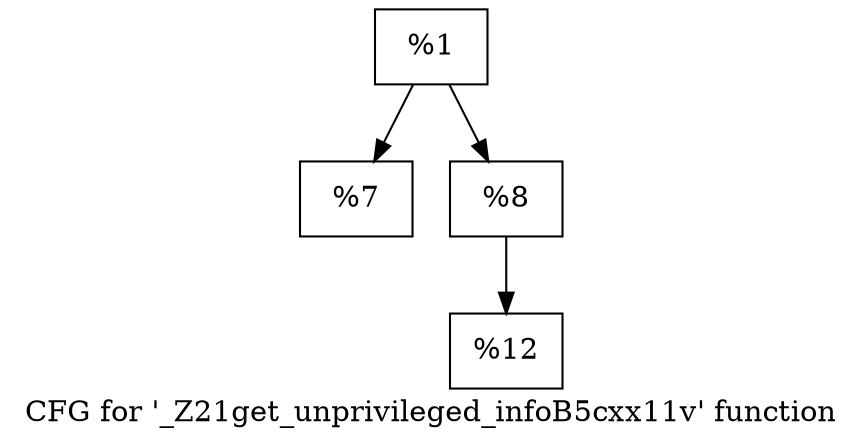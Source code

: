 digraph "CFG for '_Z21get_unprivileged_infoB5cxx11v' function" {
	label="CFG for '_Z21get_unprivileged_infoB5cxx11v' function";

	Node0x188a090 [shape=record,label="{%1}"];
	Node0x188a090 -> Node0x188a0e0;
	Node0x188a090 -> Node0x188a130;
	Node0x188a0e0 [shape=record,label="{%7}"];
	Node0x188a130 [shape=record,label="{%8}"];
	Node0x188a130 -> Node0x188a180;
	Node0x188a180 [shape=record,label="{%12}"];
}

